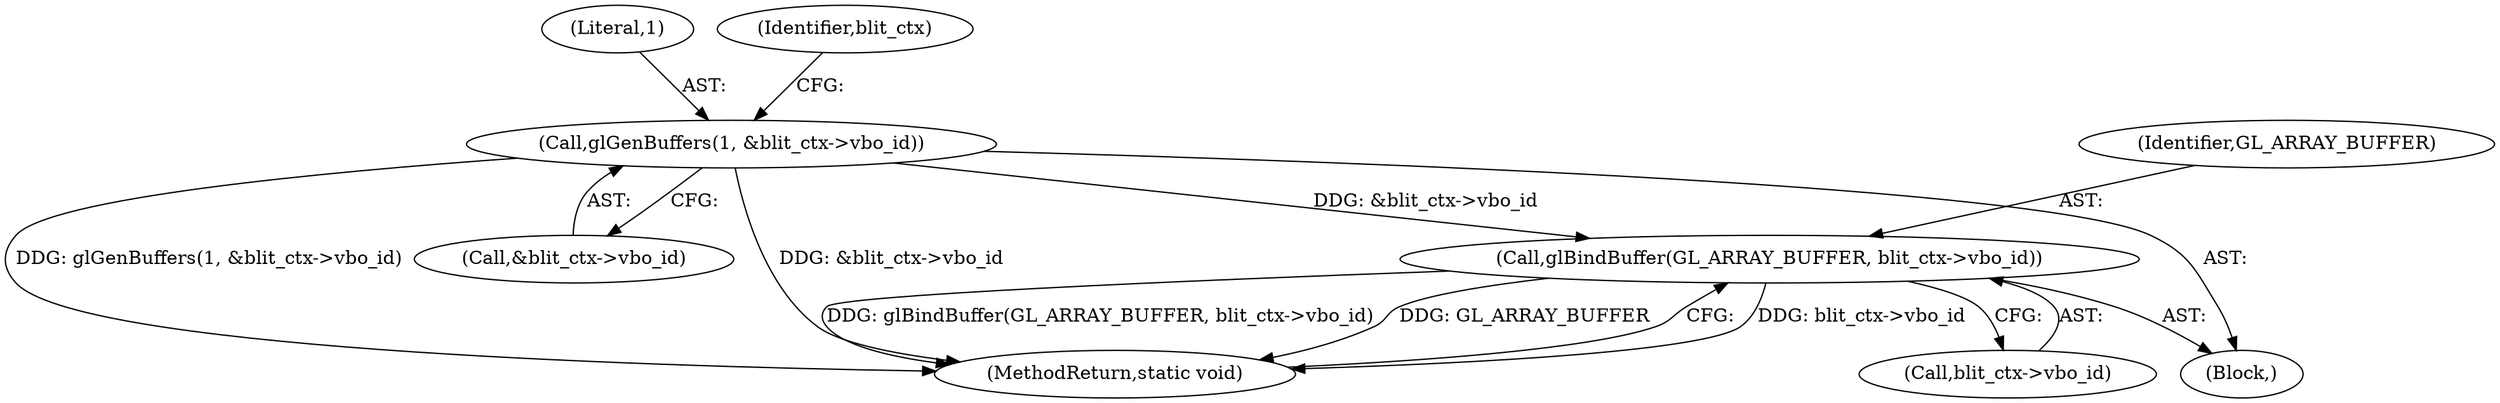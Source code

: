 digraph "0_virglrenderer_6eb13f7a2dcf391ec9e19b4c2a79e68305f63c22@pointer" {
"1000186" [label="(Call,glBindBuffer(GL_ARRAY_BUFFER, blit_ctx->vbo_id))"];
"1000154" [label="(Call,glGenBuffers(1, &blit_ctx->vbo_id))"];
"1000154" [label="(Call,glGenBuffers(1, &blit_ctx->vbo_id))"];
"1000103" [label="(Block,)"];
"1000186" [label="(Call,glBindBuffer(GL_ARRAY_BUFFER, blit_ctx->vbo_id))"];
"1000155" [label="(Literal,1)"];
"1000161" [label="(Identifier,blit_ctx)"];
"1000156" [label="(Call,&blit_ctx->vbo_id)"];
"1000188" [label="(Call,blit_ctx->vbo_id)"];
"1000191" [label="(MethodReturn,static void)"];
"1000187" [label="(Identifier,GL_ARRAY_BUFFER)"];
"1000186" -> "1000103"  [label="AST: "];
"1000186" -> "1000188"  [label="CFG: "];
"1000187" -> "1000186"  [label="AST: "];
"1000188" -> "1000186"  [label="AST: "];
"1000191" -> "1000186"  [label="CFG: "];
"1000186" -> "1000191"  [label="DDG: blit_ctx->vbo_id"];
"1000186" -> "1000191"  [label="DDG: glBindBuffer(GL_ARRAY_BUFFER, blit_ctx->vbo_id)"];
"1000186" -> "1000191"  [label="DDG: GL_ARRAY_BUFFER"];
"1000154" -> "1000186"  [label="DDG: &blit_ctx->vbo_id"];
"1000154" -> "1000103"  [label="AST: "];
"1000154" -> "1000156"  [label="CFG: "];
"1000155" -> "1000154"  [label="AST: "];
"1000156" -> "1000154"  [label="AST: "];
"1000161" -> "1000154"  [label="CFG: "];
"1000154" -> "1000191"  [label="DDG: glGenBuffers(1, &blit_ctx->vbo_id)"];
"1000154" -> "1000191"  [label="DDG: &blit_ctx->vbo_id"];
}
